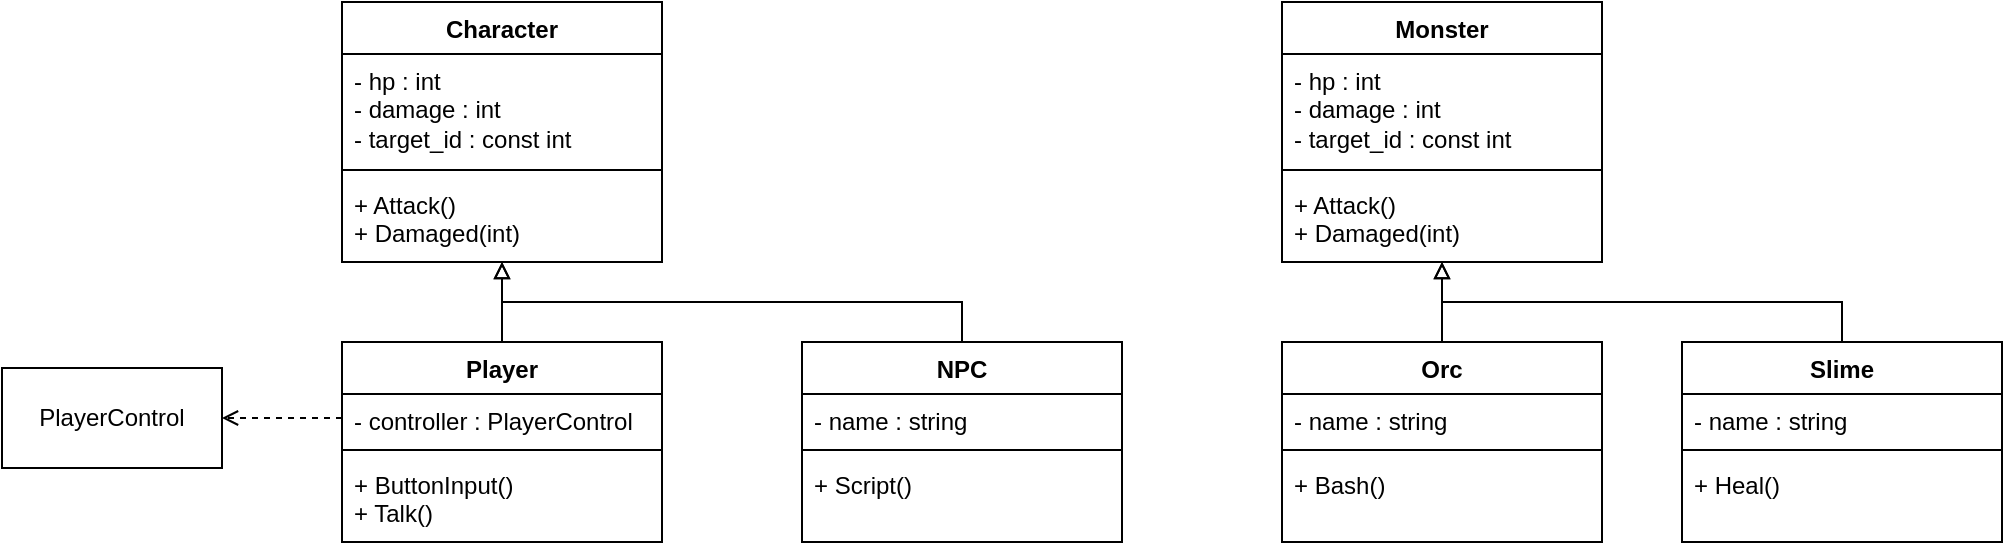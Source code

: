 <mxfile version="25.0.3">
  <diagram name="페이지-1" id="FYHUW3UV-XKHTjpni51G">
    <mxGraphModel dx="1687" dy="868" grid="1" gridSize="10" guides="1" tooltips="1" connect="1" arrows="1" fold="1" page="1" pageScale="1" pageWidth="1169" pageHeight="827" math="0" shadow="0">
      <root>
        <mxCell id="0" />
        <mxCell id="1" parent="0" />
        <mxCell id="oAIQoc7fv8HOp4kehAPD-1" value="Character" style="swimlane;fontStyle=1;align=center;verticalAlign=top;childLayout=stackLayout;horizontal=1;startSize=26;horizontalStack=0;resizeParent=1;resizeParentMax=0;resizeLast=0;collapsible=1;marginBottom=0;whiteSpace=wrap;html=1;" vertex="1" parent="1">
          <mxGeometry x="255" y="278" width="160" height="130" as="geometry" />
        </mxCell>
        <mxCell id="oAIQoc7fv8HOp4kehAPD-2" value="- hp : int&lt;br&gt;- damage : int&lt;br&gt;- target_id : const int" style="text;strokeColor=none;fillColor=none;align=left;verticalAlign=top;spacingLeft=4;spacingRight=4;overflow=hidden;rotatable=0;points=[[0,0.5],[1,0.5]];portConstraint=eastwest;whiteSpace=wrap;html=1;" vertex="1" parent="oAIQoc7fv8HOp4kehAPD-1">
          <mxGeometry y="26" width="160" height="54" as="geometry" />
        </mxCell>
        <mxCell id="oAIQoc7fv8HOp4kehAPD-3" value="" style="line;strokeWidth=1;fillColor=none;align=left;verticalAlign=middle;spacingTop=-1;spacingLeft=3;spacingRight=3;rotatable=0;labelPosition=right;points=[];portConstraint=eastwest;strokeColor=inherit;" vertex="1" parent="oAIQoc7fv8HOp4kehAPD-1">
          <mxGeometry y="80" width="160" height="8" as="geometry" />
        </mxCell>
        <mxCell id="oAIQoc7fv8HOp4kehAPD-4" value="+ Attack()&lt;div&gt;+ Damaged(int)&lt;/div&gt;" style="text;strokeColor=none;fillColor=none;align=left;verticalAlign=top;spacingLeft=4;spacingRight=4;overflow=hidden;rotatable=0;points=[[0,0.5],[1,0.5]];portConstraint=eastwest;whiteSpace=wrap;html=1;" vertex="1" parent="oAIQoc7fv8HOp4kehAPD-1">
          <mxGeometry y="88" width="160" height="42" as="geometry" />
        </mxCell>
        <mxCell id="oAIQoc7fv8HOp4kehAPD-19" style="edgeStyle=orthogonalEdgeStyle;rounded=0;orthogonalLoop=1;jettySize=auto;html=1;exitX=0.5;exitY=0;exitDx=0;exitDy=0;entryX=0.5;entryY=1;entryDx=0;entryDy=0;endArrow=block;endFill=0;" edge="1" parent="1" source="oAIQoc7fv8HOp4kehAPD-5" target="oAIQoc7fv8HOp4kehAPD-1">
          <mxGeometry relative="1" as="geometry" />
        </mxCell>
        <mxCell id="oAIQoc7fv8HOp4kehAPD-5" value="Player" style="swimlane;fontStyle=1;align=center;verticalAlign=top;childLayout=stackLayout;horizontal=1;startSize=26;horizontalStack=0;resizeParent=1;resizeParentMax=0;resizeLast=0;collapsible=1;marginBottom=0;whiteSpace=wrap;html=1;" vertex="1" parent="1">
          <mxGeometry x="255" y="448" width="160" height="100" as="geometry" />
        </mxCell>
        <mxCell id="oAIQoc7fv8HOp4kehAPD-6" value="- controller : PlayerControl" style="text;strokeColor=none;fillColor=none;align=left;verticalAlign=top;spacingLeft=4;spacingRight=4;overflow=hidden;rotatable=0;points=[[0,0.5],[1,0.5]];portConstraint=eastwest;whiteSpace=wrap;html=1;" vertex="1" parent="oAIQoc7fv8HOp4kehAPD-5">
          <mxGeometry y="26" width="160" height="24" as="geometry" />
        </mxCell>
        <mxCell id="oAIQoc7fv8HOp4kehAPD-7" value="" style="line;strokeWidth=1;fillColor=none;align=left;verticalAlign=middle;spacingTop=-1;spacingLeft=3;spacingRight=3;rotatable=0;labelPosition=right;points=[];portConstraint=eastwest;strokeColor=inherit;" vertex="1" parent="oAIQoc7fv8HOp4kehAPD-5">
          <mxGeometry y="50" width="160" height="8" as="geometry" />
        </mxCell>
        <mxCell id="oAIQoc7fv8HOp4kehAPD-8" value="+ ButtonInput(&lt;span style=&quot;background-color: initial;&quot;&gt;)&lt;/span&gt;&lt;div&gt;&lt;span style=&quot;background-color: initial;&quot;&gt;+ Talk()&lt;/span&gt;&lt;/div&gt;" style="text;strokeColor=none;fillColor=none;align=left;verticalAlign=top;spacingLeft=4;spacingRight=4;overflow=hidden;rotatable=0;points=[[0,0.5],[1,0.5]];portConstraint=eastwest;whiteSpace=wrap;html=1;" vertex="1" parent="oAIQoc7fv8HOp4kehAPD-5">
          <mxGeometry y="58" width="160" height="42" as="geometry" />
        </mxCell>
        <mxCell id="oAIQoc7fv8HOp4kehAPD-13" value="PlayerControl" style="html=1;whiteSpace=wrap;" vertex="1" parent="1">
          <mxGeometry x="85" y="461" width="110" height="50" as="geometry" />
        </mxCell>
        <mxCell id="oAIQoc7fv8HOp4kehAPD-18" style="edgeStyle=orthogonalEdgeStyle;rounded=0;orthogonalLoop=1;jettySize=auto;html=1;exitX=0;exitY=0.5;exitDx=0;exitDy=0;entryX=1;entryY=0.5;entryDx=0;entryDy=0;dashed=1;endArrow=open;endFill=0;" edge="1" parent="1" source="oAIQoc7fv8HOp4kehAPD-6" target="oAIQoc7fv8HOp4kehAPD-13">
          <mxGeometry relative="1" as="geometry" />
        </mxCell>
        <mxCell id="oAIQoc7fv8HOp4kehAPD-20" style="edgeStyle=orthogonalEdgeStyle;rounded=0;orthogonalLoop=1;jettySize=auto;html=1;exitX=0.5;exitY=0;exitDx=0;exitDy=0;entryX=0.5;entryY=1;entryDx=0;entryDy=0;entryPerimeter=0;endArrow=block;endFill=0;" edge="1" parent="1" target="oAIQoc7fv8HOp4kehAPD-4">
          <mxGeometry relative="1" as="geometry">
            <mxPoint x="565" y="448" as="sourcePoint" />
            <Array as="points">
              <mxPoint x="565" y="428" />
              <mxPoint x="335" y="428" />
            </Array>
          </mxGeometry>
        </mxCell>
        <mxCell id="oAIQoc7fv8HOp4kehAPD-21" value="Monster" style="swimlane;fontStyle=1;align=center;verticalAlign=top;childLayout=stackLayout;horizontal=1;startSize=26;horizontalStack=0;resizeParent=1;resizeParentMax=0;resizeLast=0;collapsible=1;marginBottom=0;whiteSpace=wrap;html=1;" vertex="1" parent="1">
          <mxGeometry x="725" y="278" width="160" height="130" as="geometry" />
        </mxCell>
        <mxCell id="oAIQoc7fv8HOp4kehAPD-22" value="- hp : int&lt;br&gt;- damage : int&lt;br&gt;- target_id : const int" style="text;strokeColor=none;fillColor=none;align=left;verticalAlign=top;spacingLeft=4;spacingRight=4;overflow=hidden;rotatable=0;points=[[0,0.5],[1,0.5]];portConstraint=eastwest;whiteSpace=wrap;html=1;" vertex="1" parent="oAIQoc7fv8HOp4kehAPD-21">
          <mxGeometry y="26" width="160" height="54" as="geometry" />
        </mxCell>
        <mxCell id="oAIQoc7fv8HOp4kehAPD-23" value="" style="line;strokeWidth=1;fillColor=none;align=left;verticalAlign=middle;spacingTop=-1;spacingLeft=3;spacingRight=3;rotatable=0;labelPosition=right;points=[];portConstraint=eastwest;strokeColor=inherit;" vertex="1" parent="oAIQoc7fv8HOp4kehAPD-21">
          <mxGeometry y="80" width="160" height="8" as="geometry" />
        </mxCell>
        <mxCell id="oAIQoc7fv8HOp4kehAPD-24" value="+ Attack()&lt;div&gt;+ Damaged(int)&lt;/div&gt;" style="text;strokeColor=none;fillColor=none;align=left;verticalAlign=top;spacingLeft=4;spacingRight=4;overflow=hidden;rotatable=0;points=[[0,0.5],[1,0.5]];portConstraint=eastwest;whiteSpace=wrap;html=1;" vertex="1" parent="oAIQoc7fv8HOp4kehAPD-21">
          <mxGeometry y="88" width="160" height="42" as="geometry" />
        </mxCell>
        <mxCell id="oAIQoc7fv8HOp4kehAPD-37" style="edgeStyle=orthogonalEdgeStyle;rounded=0;orthogonalLoop=1;jettySize=auto;html=1;exitX=0.5;exitY=0;exitDx=0;exitDy=0;entryX=0.5;entryY=1;entryDx=0;entryDy=0;endArrow=block;endFill=0;" edge="1" parent="1" source="oAIQoc7fv8HOp4kehAPD-25" target="oAIQoc7fv8HOp4kehAPD-21">
          <mxGeometry relative="1" as="geometry" />
        </mxCell>
        <mxCell id="oAIQoc7fv8HOp4kehAPD-25" value="Orc" style="swimlane;fontStyle=1;align=center;verticalAlign=top;childLayout=stackLayout;horizontal=1;startSize=26;horizontalStack=0;resizeParent=1;resizeParentMax=0;resizeLast=0;collapsible=1;marginBottom=0;whiteSpace=wrap;html=1;" vertex="1" parent="1">
          <mxGeometry x="725" y="448" width="160" height="100" as="geometry" />
        </mxCell>
        <mxCell id="oAIQoc7fv8HOp4kehAPD-26" value="- name : string" style="text;strokeColor=none;fillColor=none;align=left;verticalAlign=top;spacingLeft=4;spacingRight=4;overflow=hidden;rotatable=0;points=[[0,0.5],[1,0.5]];portConstraint=eastwest;whiteSpace=wrap;html=1;" vertex="1" parent="oAIQoc7fv8HOp4kehAPD-25">
          <mxGeometry y="26" width="160" height="24" as="geometry" />
        </mxCell>
        <mxCell id="oAIQoc7fv8HOp4kehAPD-27" value="" style="line;strokeWidth=1;fillColor=none;align=left;verticalAlign=middle;spacingTop=-1;spacingLeft=3;spacingRight=3;rotatable=0;labelPosition=right;points=[];portConstraint=eastwest;strokeColor=inherit;" vertex="1" parent="oAIQoc7fv8HOp4kehAPD-25">
          <mxGeometry y="50" width="160" height="8" as="geometry" />
        </mxCell>
        <mxCell id="oAIQoc7fv8HOp4kehAPD-28" value="+ Bash()" style="text;strokeColor=none;fillColor=none;align=left;verticalAlign=top;spacingLeft=4;spacingRight=4;overflow=hidden;rotatable=0;points=[[0,0.5],[1,0.5]];portConstraint=eastwest;whiteSpace=wrap;html=1;" vertex="1" parent="oAIQoc7fv8HOp4kehAPD-25">
          <mxGeometry y="58" width="160" height="42" as="geometry" />
        </mxCell>
        <mxCell id="oAIQoc7fv8HOp4kehAPD-29" value="NPC" style="swimlane;fontStyle=1;align=center;verticalAlign=top;childLayout=stackLayout;horizontal=1;startSize=26;horizontalStack=0;resizeParent=1;resizeParentMax=0;resizeLast=0;collapsible=1;marginBottom=0;whiteSpace=wrap;html=1;" vertex="1" parent="1">
          <mxGeometry x="485" y="448" width="160" height="100" as="geometry" />
        </mxCell>
        <mxCell id="oAIQoc7fv8HOp4kehAPD-30" value="- name : string" style="text;strokeColor=none;fillColor=none;align=left;verticalAlign=top;spacingLeft=4;spacingRight=4;overflow=hidden;rotatable=0;points=[[0,0.5],[1,0.5]];portConstraint=eastwest;whiteSpace=wrap;html=1;" vertex="1" parent="oAIQoc7fv8HOp4kehAPD-29">
          <mxGeometry y="26" width="160" height="24" as="geometry" />
        </mxCell>
        <mxCell id="oAIQoc7fv8HOp4kehAPD-31" value="" style="line;strokeWidth=1;fillColor=none;align=left;verticalAlign=middle;spacingTop=-1;spacingLeft=3;spacingRight=3;rotatable=0;labelPosition=right;points=[];portConstraint=eastwest;strokeColor=inherit;" vertex="1" parent="oAIQoc7fv8HOp4kehAPD-29">
          <mxGeometry y="50" width="160" height="8" as="geometry" />
        </mxCell>
        <mxCell id="oAIQoc7fv8HOp4kehAPD-32" value="+ Script()" style="text;strokeColor=none;fillColor=none;align=left;verticalAlign=top;spacingLeft=4;spacingRight=4;overflow=hidden;rotatable=0;points=[[0,0.5],[1,0.5]];portConstraint=eastwest;whiteSpace=wrap;html=1;" vertex="1" parent="oAIQoc7fv8HOp4kehAPD-29">
          <mxGeometry y="58" width="160" height="42" as="geometry" />
        </mxCell>
        <mxCell id="oAIQoc7fv8HOp4kehAPD-33" value="Slime" style="swimlane;fontStyle=1;align=center;verticalAlign=top;childLayout=stackLayout;horizontal=1;startSize=26;horizontalStack=0;resizeParent=1;resizeParentMax=0;resizeLast=0;collapsible=1;marginBottom=0;whiteSpace=wrap;html=1;" vertex="1" parent="1">
          <mxGeometry x="925" y="448" width="160" height="100" as="geometry" />
        </mxCell>
        <mxCell id="oAIQoc7fv8HOp4kehAPD-34" value="- name : string" style="text;strokeColor=none;fillColor=none;align=left;verticalAlign=top;spacingLeft=4;spacingRight=4;overflow=hidden;rotatable=0;points=[[0,0.5],[1,0.5]];portConstraint=eastwest;whiteSpace=wrap;html=1;" vertex="1" parent="oAIQoc7fv8HOp4kehAPD-33">
          <mxGeometry y="26" width="160" height="24" as="geometry" />
        </mxCell>
        <mxCell id="oAIQoc7fv8HOp4kehAPD-35" value="" style="line;strokeWidth=1;fillColor=none;align=left;verticalAlign=middle;spacingTop=-1;spacingLeft=3;spacingRight=3;rotatable=0;labelPosition=right;points=[];portConstraint=eastwest;strokeColor=inherit;" vertex="1" parent="oAIQoc7fv8HOp4kehAPD-33">
          <mxGeometry y="50" width="160" height="8" as="geometry" />
        </mxCell>
        <mxCell id="oAIQoc7fv8HOp4kehAPD-36" value="+ Heal()" style="text;strokeColor=none;fillColor=none;align=left;verticalAlign=top;spacingLeft=4;spacingRight=4;overflow=hidden;rotatable=0;points=[[0,0.5],[1,0.5]];portConstraint=eastwest;whiteSpace=wrap;html=1;" vertex="1" parent="oAIQoc7fv8HOp4kehAPD-33">
          <mxGeometry y="58" width="160" height="42" as="geometry" />
        </mxCell>
        <mxCell id="oAIQoc7fv8HOp4kehAPD-39" style="edgeStyle=orthogonalEdgeStyle;rounded=0;orthogonalLoop=1;jettySize=auto;html=1;exitX=0.5;exitY=0;exitDx=0;exitDy=0;entryX=0.5;entryY=1;entryDx=0;entryDy=0;entryPerimeter=0;endArrow=block;endFill=0;" edge="1" parent="1" source="oAIQoc7fv8HOp4kehAPD-33" target="oAIQoc7fv8HOp4kehAPD-24">
          <mxGeometry relative="1" as="geometry" />
        </mxCell>
      </root>
    </mxGraphModel>
  </diagram>
</mxfile>
